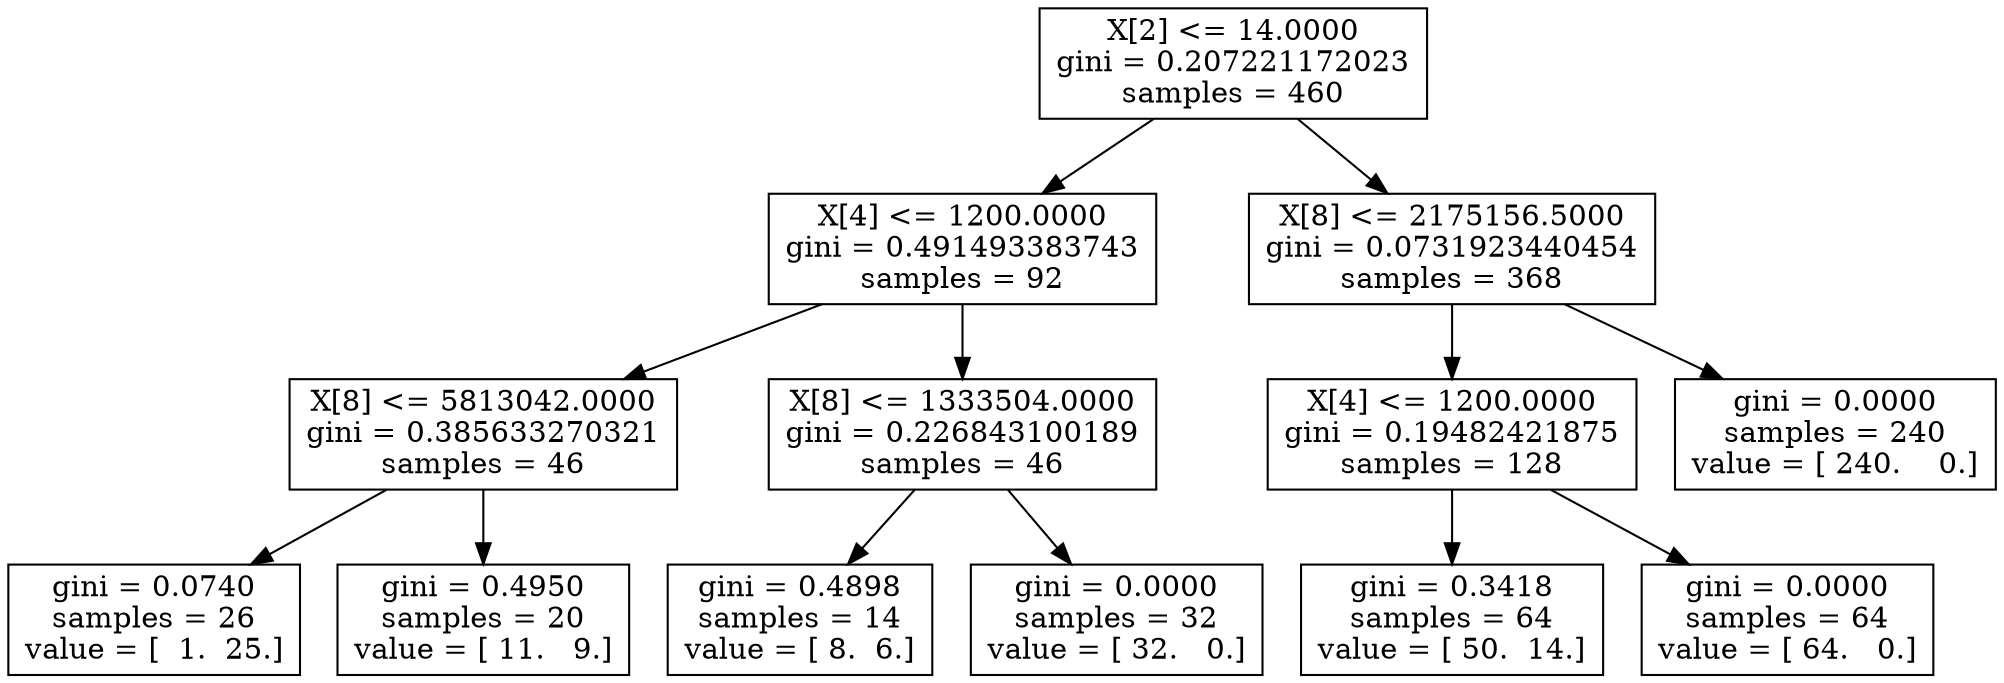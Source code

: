 digraph Tree {
0 [label="X[2] <= 14.0000\ngini = 0.207221172023\nsamples = 460", shape="box"] ;
1 [label="X[4] <= 1200.0000\ngini = 0.491493383743\nsamples = 92", shape="box"] ;
0 -> 1 ;
2 [label="X[8] <= 5813042.0000\ngini = 0.385633270321\nsamples = 46", shape="box"] ;
1 -> 2 ;
3 [label="gini = 0.0740\nsamples = 26\nvalue = [  1.  25.]", shape="box"] ;
2 -> 3 ;
4 [label="gini = 0.4950\nsamples = 20\nvalue = [ 11.   9.]", shape="box"] ;
2 -> 4 ;
5 [label="X[8] <= 1333504.0000\ngini = 0.226843100189\nsamples = 46", shape="box"] ;
1 -> 5 ;
6 [label="gini = 0.4898\nsamples = 14\nvalue = [ 8.  6.]", shape="box"] ;
5 -> 6 ;
7 [label="gini = 0.0000\nsamples = 32\nvalue = [ 32.   0.]", shape="box"] ;
5 -> 7 ;
8 [label="X[8] <= 2175156.5000\ngini = 0.0731923440454\nsamples = 368", shape="box"] ;
0 -> 8 ;
9 [label="X[4] <= 1200.0000\ngini = 0.19482421875\nsamples = 128", shape="box"] ;
8 -> 9 ;
10 [label="gini = 0.3418\nsamples = 64\nvalue = [ 50.  14.]", shape="box"] ;
9 -> 10 ;
11 [label="gini = 0.0000\nsamples = 64\nvalue = [ 64.   0.]", shape="box"] ;
9 -> 11 ;
12 [label="gini = 0.0000\nsamples = 240\nvalue = [ 240.    0.]", shape="box"] ;
8 -> 12 ;
}